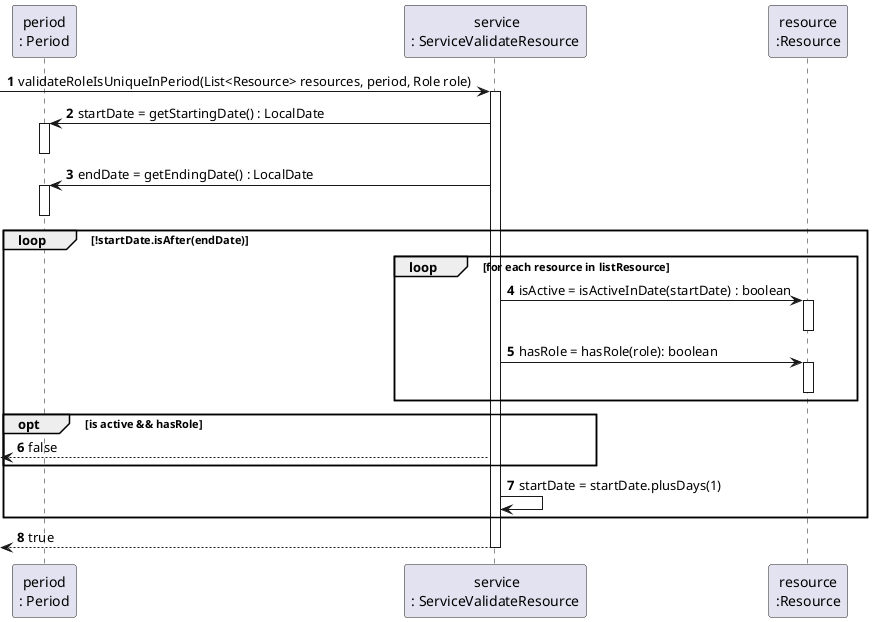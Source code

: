 @startuml
'https://plantuml.com/sequence-diagram

autonumber


participant "period\n: Period" as period
participant " service\n: ServiceValidateResource" as serv
participant "resource\n:Resource" as res


 -> serv : validateRoleIsUniqueInPeriod(List<Resource> resources, period, Role role)
activate serv
serv -> period : startDate = getStartingDate() : LocalDate
activate period
deactivate period
serv -> period : endDate = getEndingDate() : LocalDate
activate period
deactivate period
loop !startDate.isAfter(endDate)

loop for each resource in listResource

serv ->res :isActive = isActiveInDate(startDate) : boolean
activate res
deactivate res

serv -> res : hasRole = hasRole(role): boolean
activate res
deactivate res


end loop
opt is active && hasRole
<-- serv : false
end opt
serv -> serv : startDate = startDate.plusDays(1)
end loop

<-- serv : true
deactivate serv

@enduml